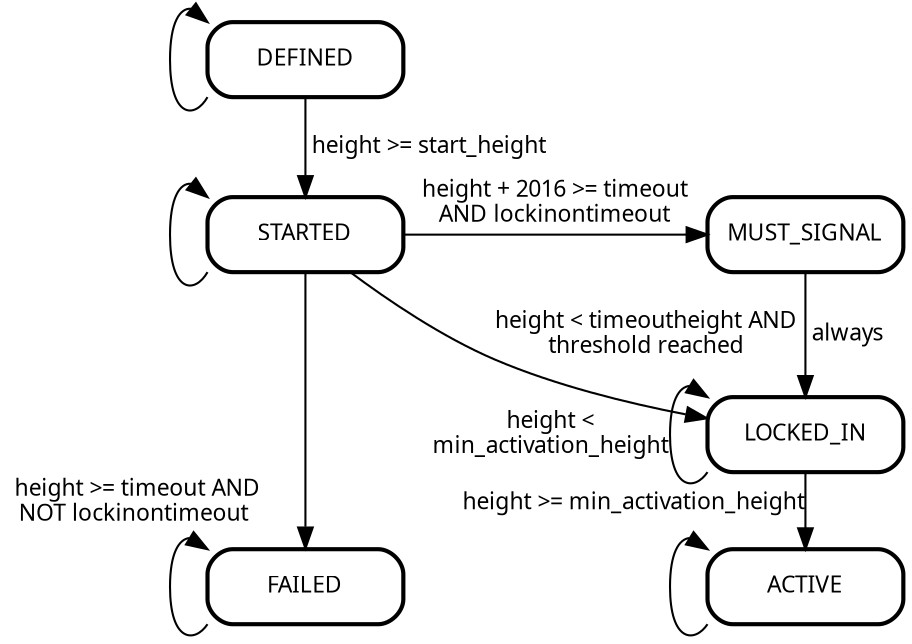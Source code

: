 digraph {
  rankdir=TD;

  node [fontname="lmtt", fontsize=11, fixedsize=true, width=1.3, shape=box, style="rounded,bold"];

  edge [fontname="lmtt", fontsize=11];

  edge [weight = 100];
  "DEFINED" -> "STARTED" [label=" height >= start_height"];
  "STARTED" -> "MUST_SIGNAL" [label="height + 2016 >= timeout\nAND lockinontimeout"];
  "STARTED" -> "FAILED" [
    headlabel=" height >= timeout AND\nNOT lockinontimeout"
    labeldistance=8.5
    labelangle=75
  ];
  "LOCKED_IN" -> "ACTIVE" [
    headlabel="height >= min_activation_height"
    labeldistance=8.5
    labelangle=75
  ];
  "MUST_SIGNAL" -> "LOCKED_IN" [label=" always"];

  edge [weight = 1];
  "STARTED" -> "LOCKED_IN" [label="height < timeoutheight AND\nthreshold reached"];
  "LOCKED_IN":sw -> "LOCKED_IN":nw [label="height <\nmin_activation_height"];

  "FAILED" -> "LOCKED_IN" [style=invis];

  "DEFINED":sw -> "DEFINED":nw;
  "STARTED":sw -> "STARTED":nw;
  "ACTIVE":sw -> "ACTIVE":nw;
  "FAILED":sw -> "FAILED":nw;

  "STARTED";
  "MUST_SIGNAL";
  "LOCKED_IN";
  "ACTIVE";
  "FAILED";

  { rank=same; "STARTED" "MUST_SIGNAL" }
  { rank=same; "FAILED" "ACTIVE" }
  { rank=sink; "FAILED" }
}
